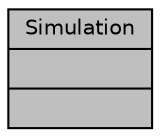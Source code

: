 digraph "Simulation"
{
  edge [fontname="Helvetica",fontsize="10",labelfontname="Helvetica",labelfontsize="10"];
  node [fontname="Helvetica",fontsize="10",shape=record];
  Node1 [label="{Simulation\n||}",height=0.2,width=0.4,color="black", fillcolor="grey75", style="filled", fontcolor="black"];
}
